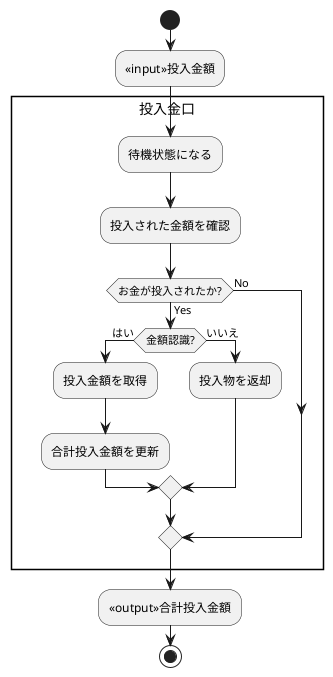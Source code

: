 @startuml
start
:<<input>>投入金額;
rectangle 投入金口 {
    :待機状態になる;
    :投入された金額を確認;
    if (お金が投入されたか?) then (Yes)
        if (金額認識?) then (はい)
            :投入金額を取得;
            :合計投入金額を更新;
        else (いいえ)
            :投入物を返却;
        endif
    else (No)
    endif
}
:<<output>>合計投入金額;
stop
@enduml
